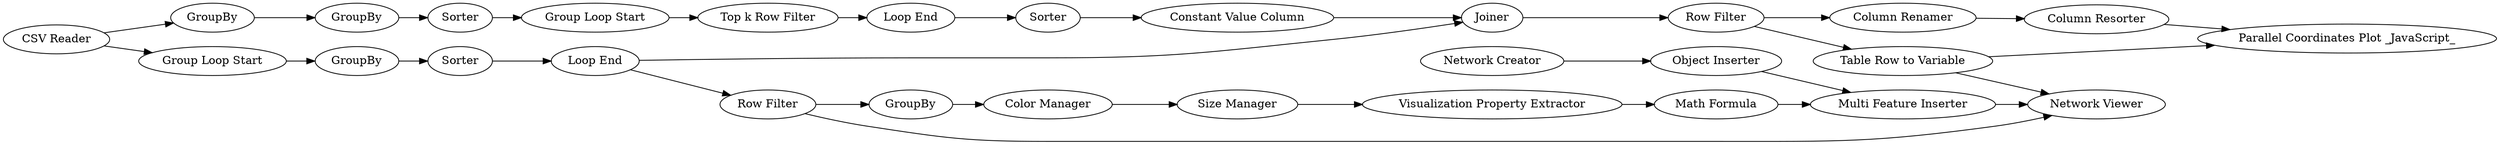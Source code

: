 digraph {
	"7596457914432401702_13" [label=GroupBy]
	"-2631128557089565804_1602" [label="Row Filter"]
	"-2631128557089565804_1614" [label="Column Resorter"]
	"-2631128557089565804_11" [label=Joiner]
	"7596457914432401702_18" [label="Top k Row Filter"]
	"-2631128557089565804_1621" [label="Column Renamer"]
	"419422310027223852_6" [label=Sorter]
	"7596457914432401702_19" [label=Sorter]
	"-2631128557089565804_1617" [label="Row Filter"]
	"419422310027223852_3" [label=GroupBy]
	"-9046080436966222377_4" [label="Size Manager"]
	"7596457914432401702_15" [label=Sorter]
	"-2631128557089565804_1618" [label="Table Row to Variable"]
	"-9046080436966222377_1600" [label="Object Inserter"]
	"-9046080436966222377_1606" [label=GroupBy]
	"-9046080436966222377_1603" [label="Multi Feature Inserter"]
	"419422310027223852_2" [label="Group Loop Start"]
	"419422310027223852_5" [label="Loop End"]
	"-9046080436966222377_1605" [label="Color Manager"]
	"7596457914432401702_14" [label=GroupBy]
	"-9046080436966222377_10" [label="Math Formula"]
	"-9046080436966222377_1604" [label="Visualization Property Extractor"]
	"7596457914432401702_17" [label="Loop End"]
	"7596457914432401702_16" [label="Group Loop Start"]
	"-2631128557089565804_21" [label="Network Viewer"]
	"-9046080436966222377_1599" [label="Network Creator"]
	"-2631128557089565804_1613" [label="Parallel Coordinates Plot _JavaScript_"]
	"7596457914432401702_20" [label="Constant Value Column"]
	"-2631128557089565804_1" [label="CSV Reader"]
	"-2631128557089565804_1602" -> "-9046080436966222377_1606"
	"-2631128557089565804_1621" -> "-2631128557089565804_1614"
	"7596457914432401702_17" -> "7596457914432401702_19"
	"-2631128557089565804_1" -> "7596457914432401702_13"
	"-9046080436966222377_1603" -> "-2631128557089565804_21"
	"-2631128557089565804_1602" -> "-2631128557089565804_21"
	"-9046080436966222377_1604" -> "-9046080436966222377_10"
	"419422310027223852_5" -> "-2631128557089565804_11"
	"7596457914432401702_19" -> "7596457914432401702_20"
	"-9046080436966222377_1605" -> "-9046080436966222377_4"
	"7596457914432401702_16" -> "7596457914432401702_18"
	"7596457914432401702_18" -> "7596457914432401702_17"
	"-9046080436966222377_1600" -> "-9046080436966222377_1603"
	"419422310027223852_6" -> "419422310027223852_5"
	"-2631128557089565804_11" -> "-2631128557089565804_1617"
	"-2631128557089565804_1617" -> "-2631128557089565804_1618"
	"-2631128557089565804_1617" -> "-2631128557089565804_1621"
	"7596457914432401702_20" -> "-2631128557089565804_11"
	"-2631128557089565804_1" -> "419422310027223852_2"
	"-9046080436966222377_4" -> "-9046080436966222377_1604"
	"-2631128557089565804_1614" -> "-2631128557089565804_1613"
	"7596457914432401702_14" -> "7596457914432401702_15"
	"419422310027223852_3" -> "419422310027223852_6"
	"-9046080436966222377_1606" -> "-9046080436966222377_1605"
	"-2631128557089565804_1618" -> "-2631128557089565804_1613"
	"419422310027223852_5" -> "-2631128557089565804_1602"
	"7596457914432401702_13" -> "7596457914432401702_14"
	"-9046080436966222377_10" -> "-9046080436966222377_1603"
	"419422310027223852_2" -> "419422310027223852_3"
	"-2631128557089565804_1618" -> "-2631128557089565804_21"
	"-9046080436966222377_1599" -> "-9046080436966222377_1600"
	"7596457914432401702_15" -> "7596457914432401702_16"
	rankdir=LR
}
